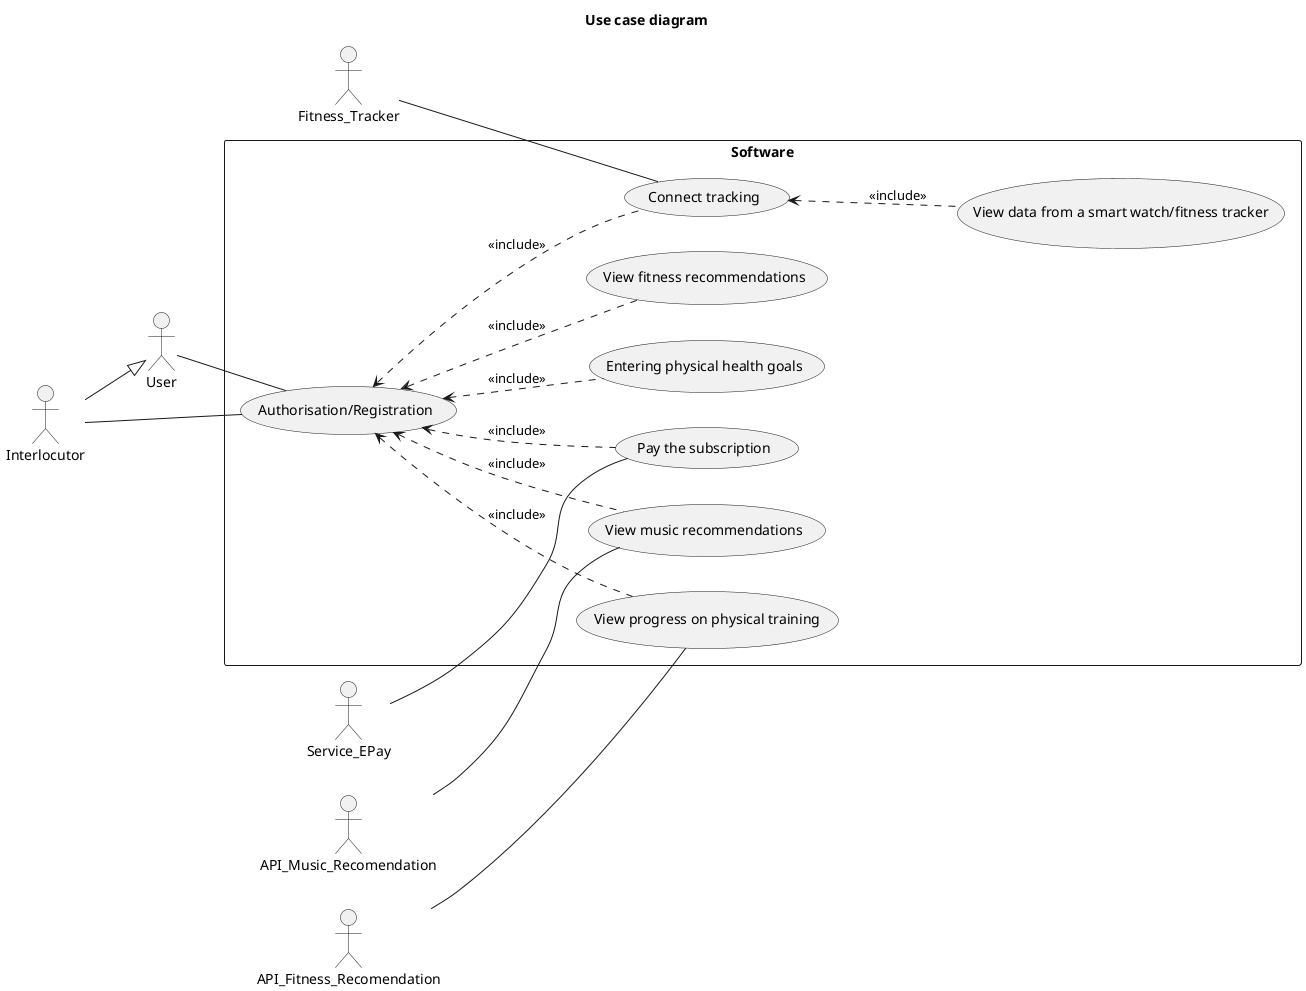 @startuml
title Use case diagram
left to right direction
skinparam packageStyle rect
actor User
actor Interlocutor
actor Fitness_Tracker
actor Service_EPay
actor API_Music_Recomendation
actor API_Fitness_Recomendation
rectangle Software {
  User -- (Authorisation/Registration)
  Interlocutor -- (Authorisation/Registration)
  Fitness_Tracker -- (Connect tracking)
  Service_EPay -- (Pay the subscription)
  API_Music_Recomendation -- (View music recommendations)
  API_Fitness_Recomendation -- (View progress on physical training)
  Interlocutor --|> User

  (Connect tracking) <.. (View data from a smart watch/fitness tracker) : <<include>>
  (Authorisation/Registration) <.. (Connect tracking) : <<include>>
  (Authorisation/Registration) <.. (Entering physical health goals) : <<include>>
  (Authorisation/Registration) <.. (View progress on physical training) : <<include>>
  (Authorisation/Registration) <.. (View music recommendations) : <<include>>
  (Authorisation/Registration) <.. (View fitness recommendations) : <<include>>
  (Authorisation/Registration) <.. (Pay the subscription) : <<include>>
}
@enduml
